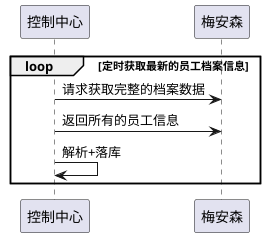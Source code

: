 @startuml
participant 控制中心 as cc
participant 梅安森 as mas

loop 定时获取最新的员工档案信息
   cc -> mas: 请求获取完整的档案数据
   mas <- cc: 返回所有的员工信息
   cc -> cc: 解析+落库
end

@enduml